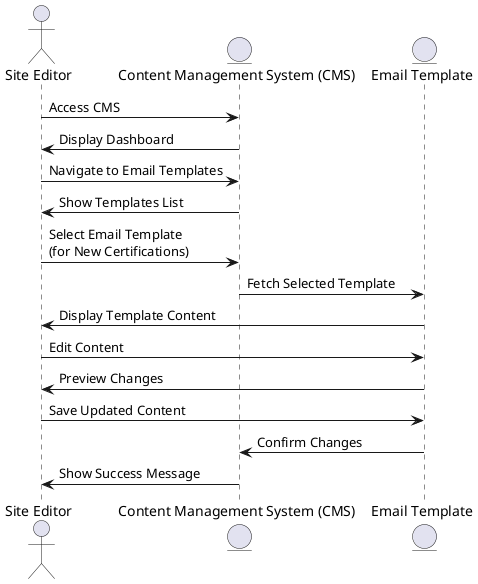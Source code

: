 @startuml
actor "Site Editor" as editor
entity "Content Management System (CMS)" as cms
entity "Email Template" as template

editor -> cms : Access CMS
cms -> editor : Display Dashboard
editor -> cms : Navigate to Email Templates
cms -> editor : Show Templates List
editor -> cms : Select Email Template\n(for New Certifications)
cms -> template : Fetch Selected Template
template -> editor : Display Template Content
editor -> template : Edit Content
template -> editor : Preview Changes
editor -> template : Save Updated Content
template -> cms : Confirm Changes
cms -> editor : Show Success Message

@enduml